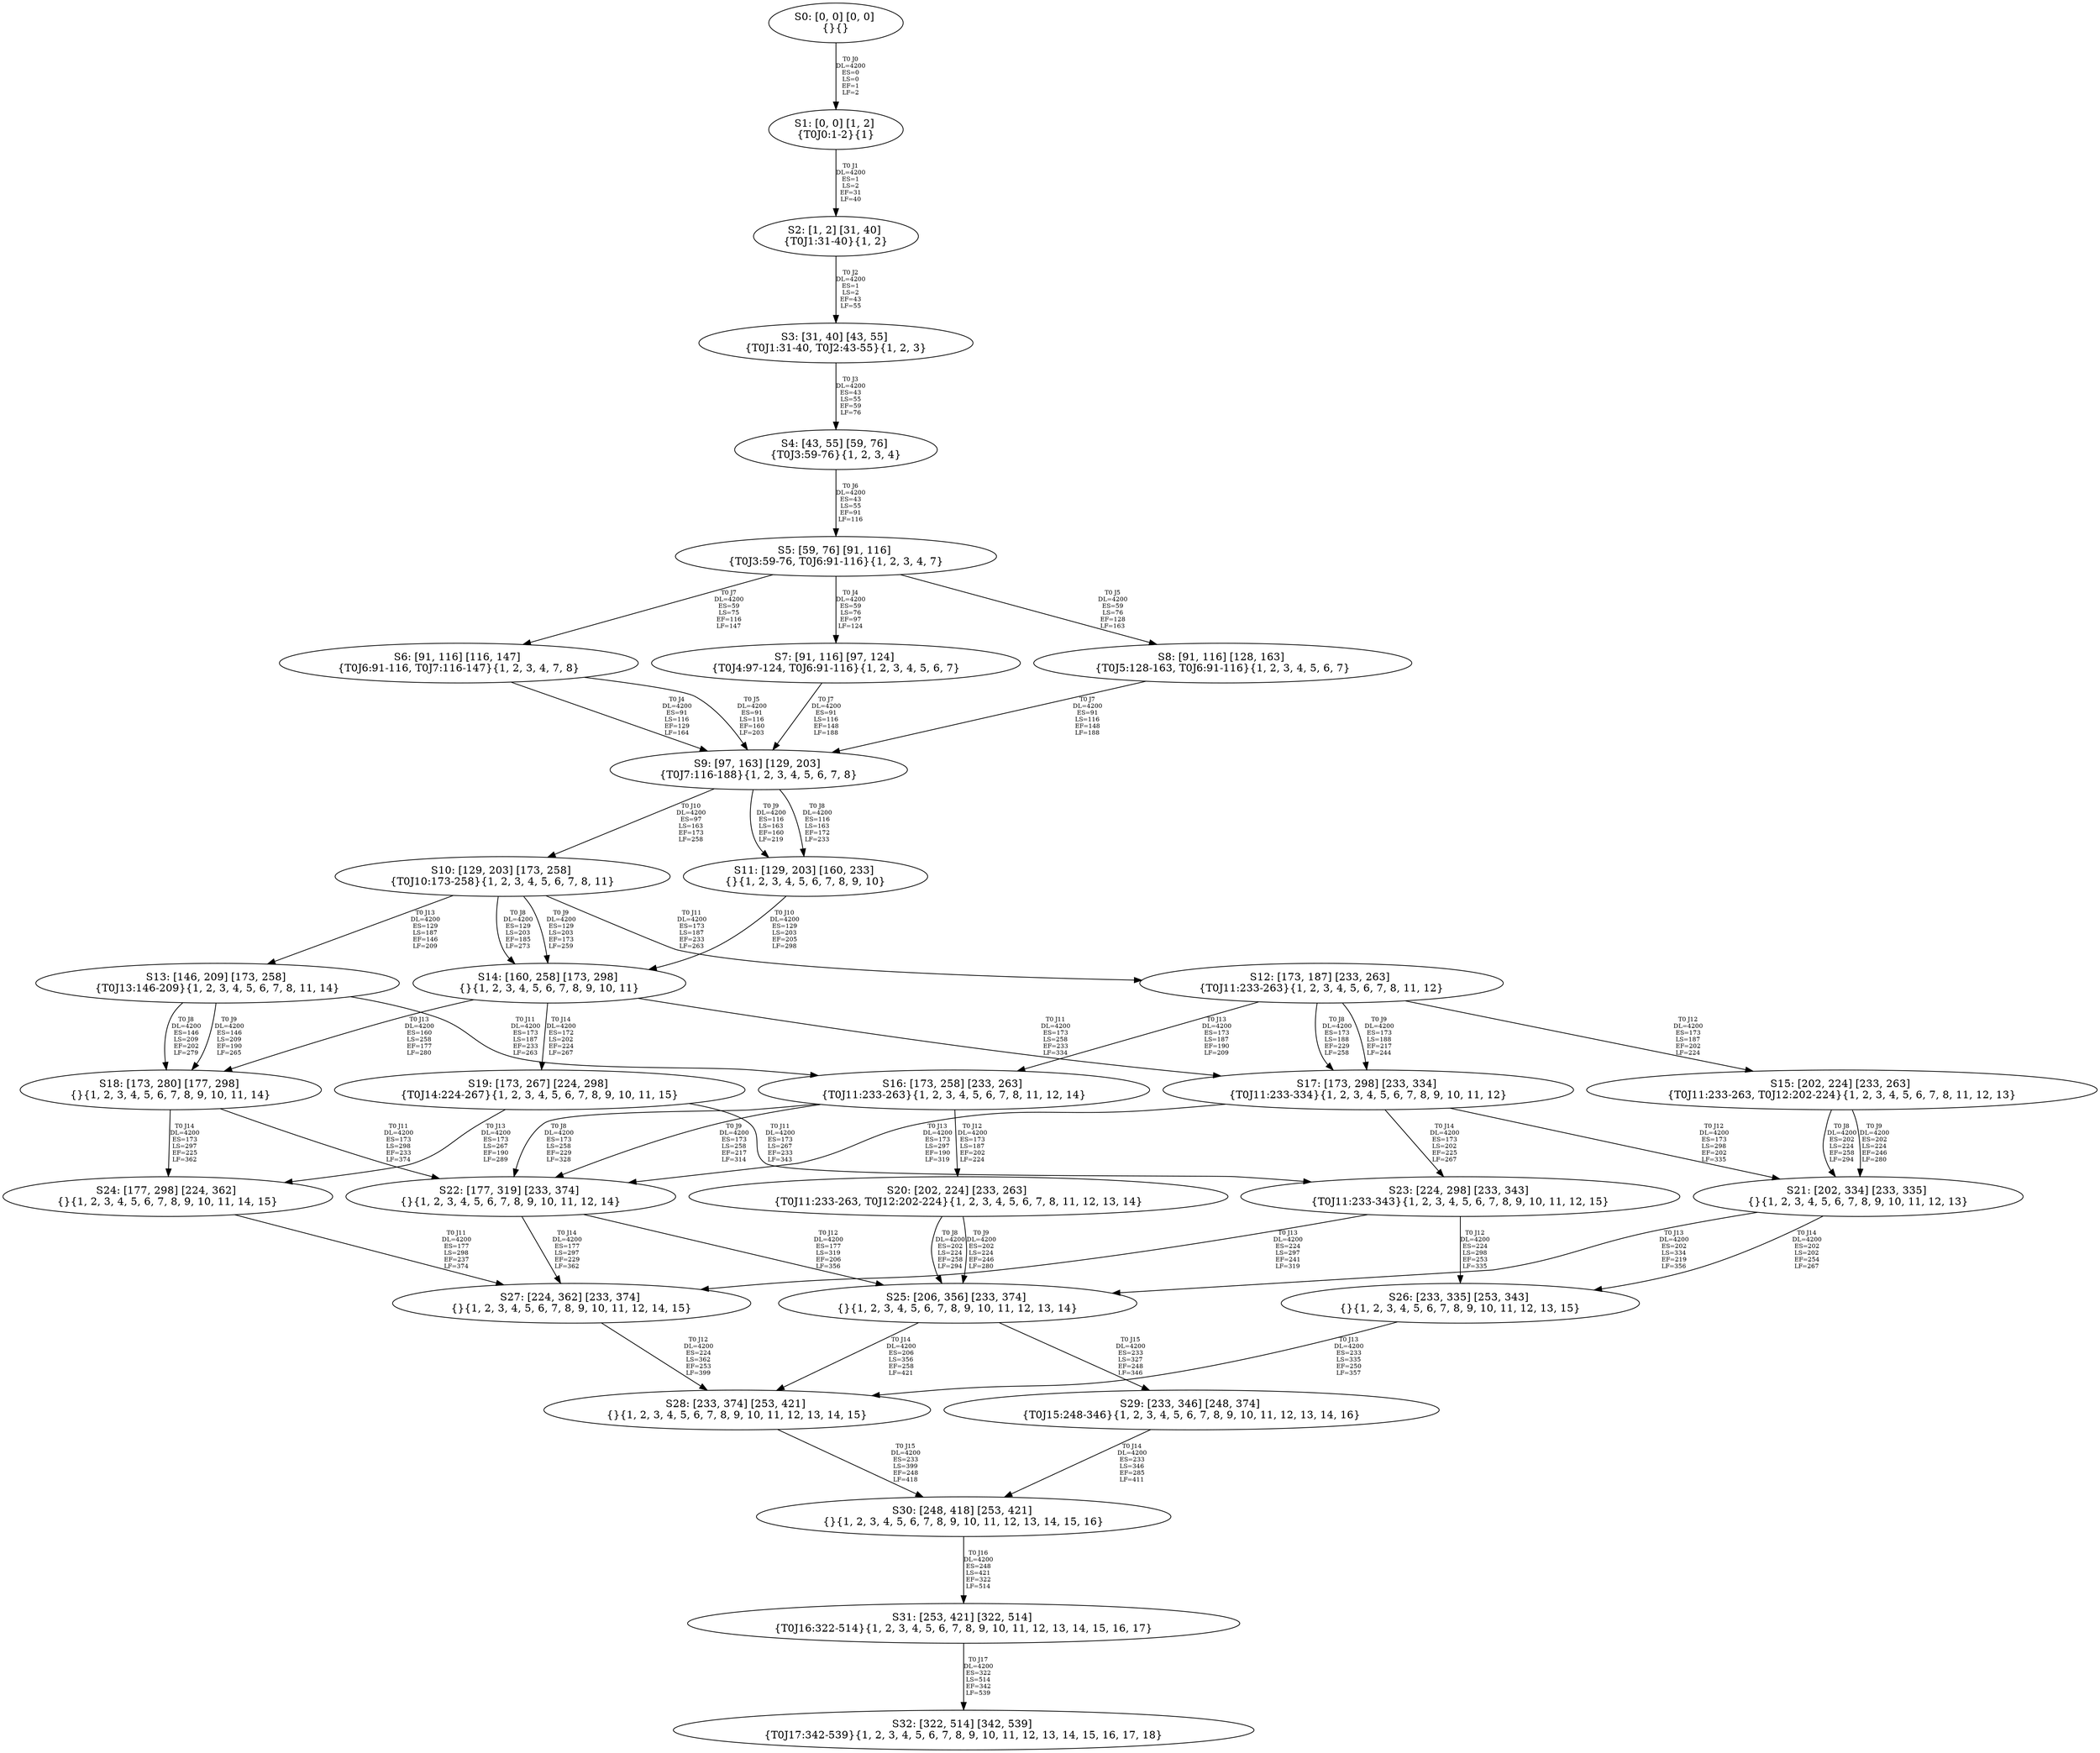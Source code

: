 digraph {
	S0[label="S0: [0, 0] [0, 0] \n{}{}"];
	S1[label="S1: [0, 0] [1, 2] \n{T0J0:1-2}{1}"];
	S2[label="S2: [1, 2] [31, 40] \n{T0J1:31-40}{1, 2}"];
	S3[label="S3: [31, 40] [43, 55] \n{T0J1:31-40, T0J2:43-55}{1, 2, 3}"];
	S4[label="S4: [43, 55] [59, 76] \n{T0J3:59-76}{1, 2, 3, 4}"];
	S5[label="S5: [59, 76] [91, 116] \n{T0J3:59-76, T0J6:91-116}{1, 2, 3, 4, 7}"];
	S6[label="S6: [91, 116] [116, 147] \n{T0J6:91-116, T0J7:116-147}{1, 2, 3, 4, 7, 8}"];
	S7[label="S7: [91, 116] [97, 124] \n{T0J4:97-124, T0J6:91-116}{1, 2, 3, 4, 5, 6, 7}"];
	S8[label="S8: [91, 116] [128, 163] \n{T0J5:128-163, T0J6:91-116}{1, 2, 3, 4, 5, 6, 7}"];
	S9[label="S9: [97, 163] [129, 203] \n{T0J7:116-188}{1, 2, 3, 4, 5, 6, 7, 8}"];
	S10[label="S10: [129, 203] [173, 258] \n{T0J10:173-258}{1, 2, 3, 4, 5, 6, 7, 8, 11}"];
	S11[label="S11: [129, 203] [160, 233] \n{}{1, 2, 3, 4, 5, 6, 7, 8, 9, 10}"];
	S12[label="S12: [173, 187] [233, 263] \n{T0J11:233-263}{1, 2, 3, 4, 5, 6, 7, 8, 11, 12}"];
	S13[label="S13: [146, 209] [173, 258] \n{T0J13:146-209}{1, 2, 3, 4, 5, 6, 7, 8, 11, 14}"];
	S14[label="S14: [160, 258] [173, 298] \n{}{1, 2, 3, 4, 5, 6, 7, 8, 9, 10, 11}"];
	S15[label="S15: [202, 224] [233, 263] \n{T0J11:233-263, T0J12:202-224}{1, 2, 3, 4, 5, 6, 7, 8, 11, 12, 13}"];
	S16[label="S16: [173, 258] [233, 263] \n{T0J11:233-263}{1, 2, 3, 4, 5, 6, 7, 8, 11, 12, 14}"];
	S17[label="S17: [173, 298] [233, 334] \n{T0J11:233-334}{1, 2, 3, 4, 5, 6, 7, 8, 9, 10, 11, 12}"];
	S18[label="S18: [173, 280] [177, 298] \n{}{1, 2, 3, 4, 5, 6, 7, 8, 9, 10, 11, 14}"];
	S19[label="S19: [173, 267] [224, 298] \n{T0J14:224-267}{1, 2, 3, 4, 5, 6, 7, 8, 9, 10, 11, 15}"];
	S20[label="S20: [202, 224] [233, 263] \n{T0J11:233-263, T0J12:202-224}{1, 2, 3, 4, 5, 6, 7, 8, 11, 12, 13, 14}"];
	S21[label="S21: [202, 334] [233, 335] \n{}{1, 2, 3, 4, 5, 6, 7, 8, 9, 10, 11, 12, 13}"];
	S22[label="S22: [177, 319] [233, 374] \n{}{1, 2, 3, 4, 5, 6, 7, 8, 9, 10, 11, 12, 14}"];
	S23[label="S23: [224, 298] [233, 343] \n{T0J11:233-343}{1, 2, 3, 4, 5, 6, 7, 8, 9, 10, 11, 12, 15}"];
	S24[label="S24: [177, 298] [224, 362] \n{}{1, 2, 3, 4, 5, 6, 7, 8, 9, 10, 11, 14, 15}"];
	S25[label="S25: [206, 356] [233, 374] \n{}{1, 2, 3, 4, 5, 6, 7, 8, 9, 10, 11, 12, 13, 14}"];
	S26[label="S26: [233, 335] [253, 343] \n{}{1, 2, 3, 4, 5, 6, 7, 8, 9, 10, 11, 12, 13, 15}"];
	S27[label="S27: [224, 362] [233, 374] \n{}{1, 2, 3, 4, 5, 6, 7, 8, 9, 10, 11, 12, 14, 15}"];
	S28[label="S28: [233, 374] [253, 421] \n{}{1, 2, 3, 4, 5, 6, 7, 8, 9, 10, 11, 12, 13, 14, 15}"];
	S29[label="S29: [233, 346] [248, 374] \n{T0J15:248-346}{1, 2, 3, 4, 5, 6, 7, 8, 9, 10, 11, 12, 13, 14, 16}"];
	S30[label="S30: [248, 418] [253, 421] \n{}{1, 2, 3, 4, 5, 6, 7, 8, 9, 10, 11, 12, 13, 14, 15, 16}"];
	S31[label="S31: [253, 421] [322, 514] \n{T0J16:322-514}{1, 2, 3, 4, 5, 6, 7, 8, 9, 10, 11, 12, 13, 14, 15, 16, 17}"];
	S32[label="S32: [322, 514] [342, 539] \n{T0J17:342-539}{1, 2, 3, 4, 5, 6, 7, 8, 9, 10, 11, 12, 13, 14, 15, 16, 17, 18}"];
	S0 -> S1[label="T0 J0\nDL=4200\nES=0\nLS=0\nEF=1\nLF=2",fontsize=8];
	S1 -> S2[label="T0 J1\nDL=4200\nES=1\nLS=2\nEF=31\nLF=40",fontsize=8];
	S2 -> S3[label="T0 J2\nDL=4200\nES=1\nLS=2\nEF=43\nLF=55",fontsize=8];
	S3 -> S4[label="T0 J3\nDL=4200\nES=43\nLS=55\nEF=59\nLF=76",fontsize=8];
	S4 -> S5[label="T0 J6\nDL=4200\nES=43\nLS=55\nEF=91\nLF=116",fontsize=8];
	S5 -> S7[label="T0 J4\nDL=4200\nES=59\nLS=76\nEF=97\nLF=124",fontsize=8];
	S5 -> S8[label="T0 J5\nDL=4200\nES=59\nLS=76\nEF=128\nLF=163",fontsize=8];
	S5 -> S6[label="T0 J7\nDL=4200\nES=59\nLS=75\nEF=116\nLF=147",fontsize=8];
	S6 -> S9[label="T0 J4\nDL=4200\nES=91\nLS=116\nEF=129\nLF=164",fontsize=8];
	S6 -> S9[label="T0 J5\nDL=4200\nES=91\nLS=116\nEF=160\nLF=203",fontsize=8];
	S7 -> S9[label="T0 J7\nDL=4200\nES=91\nLS=116\nEF=148\nLF=188",fontsize=8];
	S8 -> S9[label="T0 J7\nDL=4200\nES=91\nLS=116\nEF=148\nLF=188",fontsize=8];
	S9 -> S11[label="T0 J8\nDL=4200\nES=116\nLS=163\nEF=172\nLF=233",fontsize=8];
	S9 -> S11[label="T0 J9\nDL=4200\nES=116\nLS=163\nEF=160\nLF=219",fontsize=8];
	S9 -> S10[label="T0 J10\nDL=4200\nES=97\nLS=163\nEF=173\nLF=258",fontsize=8];
	S10 -> S14[label="T0 J8\nDL=4200\nES=129\nLS=203\nEF=185\nLF=273",fontsize=8];
	S10 -> S14[label="T0 J9\nDL=4200\nES=129\nLS=203\nEF=173\nLF=259",fontsize=8];
	S10 -> S12[label="T0 J11\nDL=4200\nES=173\nLS=187\nEF=233\nLF=263",fontsize=8];
	S10 -> S13[label="T0 J13\nDL=4200\nES=129\nLS=187\nEF=146\nLF=209",fontsize=8];
	S11 -> S14[label="T0 J10\nDL=4200\nES=129\nLS=203\nEF=205\nLF=298",fontsize=8];
	S12 -> S17[label="T0 J8\nDL=4200\nES=173\nLS=188\nEF=229\nLF=258",fontsize=8];
	S12 -> S17[label="T0 J9\nDL=4200\nES=173\nLS=188\nEF=217\nLF=244",fontsize=8];
	S12 -> S15[label="T0 J12\nDL=4200\nES=173\nLS=187\nEF=202\nLF=224",fontsize=8];
	S12 -> S16[label="T0 J13\nDL=4200\nES=173\nLS=187\nEF=190\nLF=209",fontsize=8];
	S13 -> S18[label="T0 J8\nDL=4200\nES=146\nLS=209\nEF=202\nLF=279",fontsize=8];
	S13 -> S18[label="T0 J9\nDL=4200\nES=146\nLS=209\nEF=190\nLF=265",fontsize=8];
	S13 -> S16[label="T0 J11\nDL=4200\nES=173\nLS=187\nEF=233\nLF=263",fontsize=8];
	S14 -> S17[label="T0 J11\nDL=4200\nES=173\nLS=258\nEF=233\nLF=334",fontsize=8];
	S14 -> S18[label="T0 J13\nDL=4200\nES=160\nLS=258\nEF=177\nLF=280",fontsize=8];
	S14 -> S19[label="T0 J14\nDL=4200\nES=172\nLS=202\nEF=224\nLF=267",fontsize=8];
	S15 -> S21[label="T0 J8\nDL=4200\nES=202\nLS=224\nEF=258\nLF=294",fontsize=8];
	S15 -> S21[label="T0 J9\nDL=4200\nES=202\nLS=224\nEF=246\nLF=280",fontsize=8];
	S16 -> S22[label="T0 J8\nDL=4200\nES=173\nLS=258\nEF=229\nLF=328",fontsize=8];
	S16 -> S22[label="T0 J9\nDL=4200\nES=173\nLS=258\nEF=217\nLF=314",fontsize=8];
	S16 -> S20[label="T0 J12\nDL=4200\nES=173\nLS=187\nEF=202\nLF=224",fontsize=8];
	S17 -> S21[label="T0 J12\nDL=4200\nES=173\nLS=298\nEF=202\nLF=335",fontsize=8];
	S17 -> S22[label="T0 J13\nDL=4200\nES=173\nLS=297\nEF=190\nLF=319",fontsize=8];
	S17 -> S23[label="T0 J14\nDL=4200\nES=173\nLS=202\nEF=225\nLF=267",fontsize=8];
	S18 -> S22[label="T0 J11\nDL=4200\nES=173\nLS=298\nEF=233\nLF=374",fontsize=8];
	S18 -> S24[label="T0 J14\nDL=4200\nES=173\nLS=297\nEF=225\nLF=362",fontsize=8];
	S19 -> S23[label="T0 J11\nDL=4200\nES=173\nLS=267\nEF=233\nLF=343",fontsize=8];
	S19 -> S24[label="T0 J13\nDL=4200\nES=173\nLS=267\nEF=190\nLF=289",fontsize=8];
	S20 -> S25[label="T0 J8\nDL=4200\nES=202\nLS=224\nEF=258\nLF=294",fontsize=8];
	S20 -> S25[label="T0 J9\nDL=4200\nES=202\nLS=224\nEF=246\nLF=280",fontsize=8];
	S21 -> S25[label="T0 J13\nDL=4200\nES=202\nLS=334\nEF=219\nLF=356",fontsize=8];
	S21 -> S26[label="T0 J14\nDL=4200\nES=202\nLS=202\nEF=254\nLF=267",fontsize=8];
	S22 -> S25[label="T0 J12\nDL=4200\nES=177\nLS=319\nEF=206\nLF=356",fontsize=8];
	S22 -> S27[label="T0 J14\nDL=4200\nES=177\nLS=297\nEF=229\nLF=362",fontsize=8];
	S23 -> S26[label="T0 J12\nDL=4200\nES=224\nLS=298\nEF=253\nLF=335",fontsize=8];
	S23 -> S27[label="T0 J13\nDL=4200\nES=224\nLS=297\nEF=241\nLF=319",fontsize=8];
	S24 -> S27[label="T0 J11\nDL=4200\nES=177\nLS=298\nEF=237\nLF=374",fontsize=8];
	S25 -> S28[label="T0 J14\nDL=4200\nES=206\nLS=356\nEF=258\nLF=421",fontsize=8];
	S25 -> S29[label="T0 J15\nDL=4200\nES=233\nLS=327\nEF=248\nLF=346",fontsize=8];
	S26 -> S28[label="T0 J13\nDL=4200\nES=233\nLS=335\nEF=250\nLF=357",fontsize=8];
	S27 -> S28[label="T0 J12\nDL=4200\nES=224\nLS=362\nEF=253\nLF=399",fontsize=8];
	S28 -> S30[label="T0 J15\nDL=4200\nES=233\nLS=399\nEF=248\nLF=418",fontsize=8];
	S29 -> S30[label="T0 J14\nDL=4200\nES=233\nLS=346\nEF=285\nLF=411",fontsize=8];
	S30 -> S31[label="T0 J16\nDL=4200\nES=248\nLS=421\nEF=322\nLF=514",fontsize=8];
	S31 -> S32[label="T0 J17\nDL=4200\nES=322\nLS=514\nEF=342\nLF=539",fontsize=8];
}
